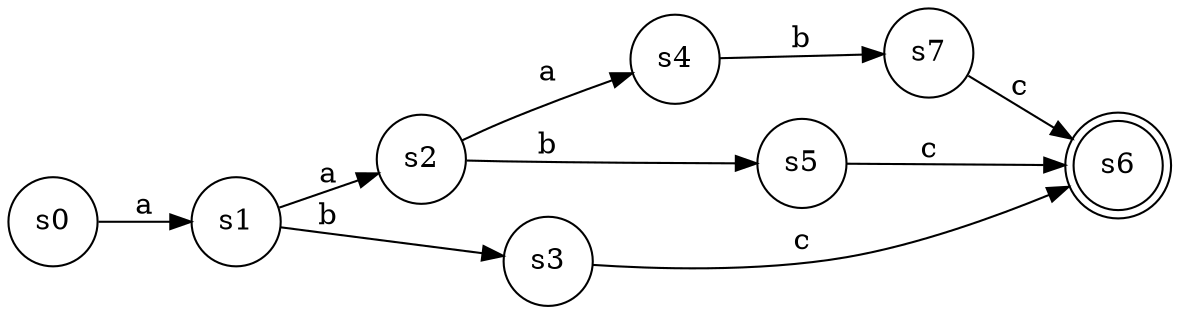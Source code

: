 digraph finite_state_machine {
	rankdir=LR;
	size="18,8"
	node [shape = doublecircle]; s6;
	node [shape = circle];
	s0 -> s1 [ label = "a" ];
	s1 -> s2 [ label = "a" ];
	s1 -> s3 [ label = "b" ];
	s2 -> s4 [ label = "a" ];
	s2 -> s5 [ label = "b" ];
	s3 -> s6 [ label = "c" ];
	s4 -> s7 [ label = "b" ];
	s5 -> s6 [ label = "c" ];
	s7 -> s6 [ label = "c" ];
}
